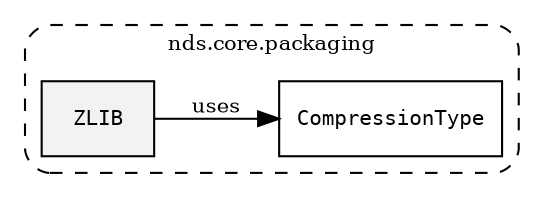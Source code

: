 /**
 * This dot file creates symbol collaboration diagram for ZLIB.
 */
digraph ZSERIO
{
    node [shape=box, fontsize=10];
    rankdir="LR";
    fontsize=10;
    tooltip="ZLIB collaboration diagram";

    subgraph "cluster_nds.core.packaging"
    {
        style="dashed, rounded";
        label="nds.core.packaging";
        tooltip="Package nds.core.packaging";
        href="../../../content/packages/nds.core.packaging.html#Package-nds-core-packaging";
        target="_parent";

        "ZLIB" [style="filled", fillcolor="#0000000D", target="_parent", label=<<font face="monospace"><table align="center" border="0" cellspacing="0" cellpadding="0"><tr><td href="../../../content/packages/nds.core.packaging.html#Constant-ZLIB" title="Constant defined in nds.core.packaging">ZLIB</td></tr></table></font>>];
        "CompressionType" [target="_parent", label=<<font face="monospace"><table align="center" border="0" cellspacing="0" cellpadding="0"><tr><td href="../../../content/packages/nds.core.packaging.html#Subtype-CompressionType" title="Subtype defined in nds.core.packaging">CompressionType</td></tr></table></font>>];
    }

    "ZLIB" -> "CompressionType" [label="uses", fontsize=10];
}
